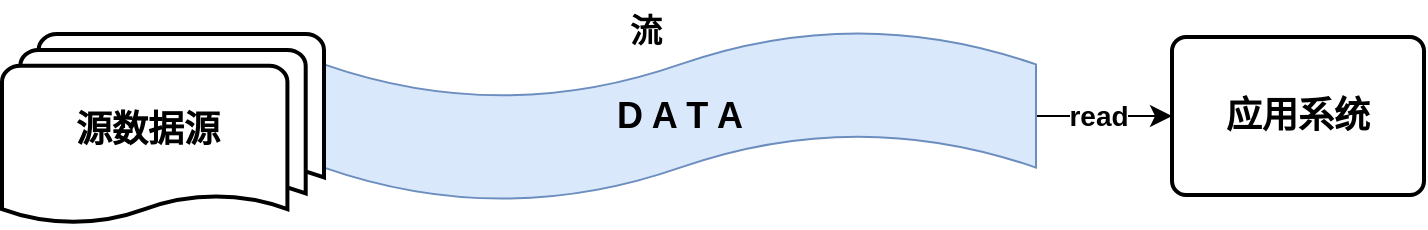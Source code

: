 <mxfile version="24.4.10" type="github">
  <diagram name="第 1 页" id="28iQSXjJYhkPEm7cKJXL">
    <mxGraphModel dx="732" dy="1599" grid="0" gridSize="10" guides="1" tooltips="1" connect="1" arrows="1" fold="1" page="0" pageScale="1" pageWidth="827" pageHeight="1169" math="0" shadow="0">
      <root>
        <mxCell id="0" />
        <mxCell id="1" parent="0" />
        <mxCell id="mL4Ns4pXo5bt4_CQUSLi-16" style="edgeStyle=none;curved=1;rounded=0;orthogonalLoop=1;jettySize=auto;html=1;exitX=1;exitY=0.5;exitDx=0;exitDy=0;exitPerimeter=0;entryX=0;entryY=0.5;entryDx=0;entryDy=0;fontSize=12;startSize=8;endSize=8;" edge="1" parent="1" source="mL4Ns4pXo5bt4_CQUSLi-1" target="mL4Ns4pXo5bt4_CQUSLi-9">
          <mxGeometry relative="1" as="geometry" />
        </mxCell>
        <mxCell id="mL4Ns4pXo5bt4_CQUSLi-17" value="&lt;b&gt;&lt;font style=&quot;font-size: 14px;&quot;&gt;read&lt;/font&gt;&lt;/b&gt;" style="edgeLabel;html=1;align=center;verticalAlign=middle;resizable=0;points=[];fontSize=12;" vertex="1" connectable="0" parent="mL4Ns4pXo5bt4_CQUSLi-16">
          <mxGeometry x="-0.088" relative="1" as="geometry">
            <mxPoint as="offset" />
          </mxGeometry>
        </mxCell>
        <mxCell id="mL4Ns4pXo5bt4_CQUSLi-1" value="&lt;h3&gt;&lt;font style=&quot;font-size: 18px;&quot;&gt;D A T A&lt;/font&gt;&lt;/h3&gt;" style="shape=tape;whiteSpace=wrap;html=1;fillColor=#dae8fc;strokeColor=#6c8ebf;" vertex="1" parent="1">
          <mxGeometry x="178" y="-566" width="356" height="86" as="geometry" />
        </mxCell>
        <mxCell id="mL4Ns4pXo5bt4_CQUSLi-8" value="&lt;font style=&quot;font-size: 18px;&quot;&gt;&lt;b&gt;源数据源&amp;nbsp; &amp;nbsp;&lt;/b&gt;&lt;/font&gt;" style="strokeWidth=2;html=1;shape=mxgraph.flowchart.multi-document;whiteSpace=wrap;align=center;" vertex="1" parent="1">
          <mxGeometry x="17" y="-564" width="161" height="96" as="geometry" />
        </mxCell>
        <mxCell id="mL4Ns4pXo5bt4_CQUSLi-9" value="&lt;font style=&quot;font-size: 18px;&quot;&gt;&lt;b&gt;应用系统&lt;/b&gt;&lt;/font&gt;" style="rounded=1;whiteSpace=wrap;html=1;absoluteArcSize=1;arcSize=14;strokeWidth=2;" vertex="1" parent="1">
          <mxGeometry x="602" y="-562.5" width="126" height="79" as="geometry" />
        </mxCell>
        <mxCell id="mL4Ns4pXo5bt4_CQUSLi-14" value="&lt;b&gt;流&lt;/b&gt;" style="text;strokeColor=none;fillColor=none;html=1;align=center;verticalAlign=middle;whiteSpace=wrap;rounded=0;fontSize=16;" vertex="1" parent="1">
          <mxGeometry x="309" y="-581" width="60" height="30" as="geometry" />
        </mxCell>
      </root>
    </mxGraphModel>
  </diagram>
</mxfile>
